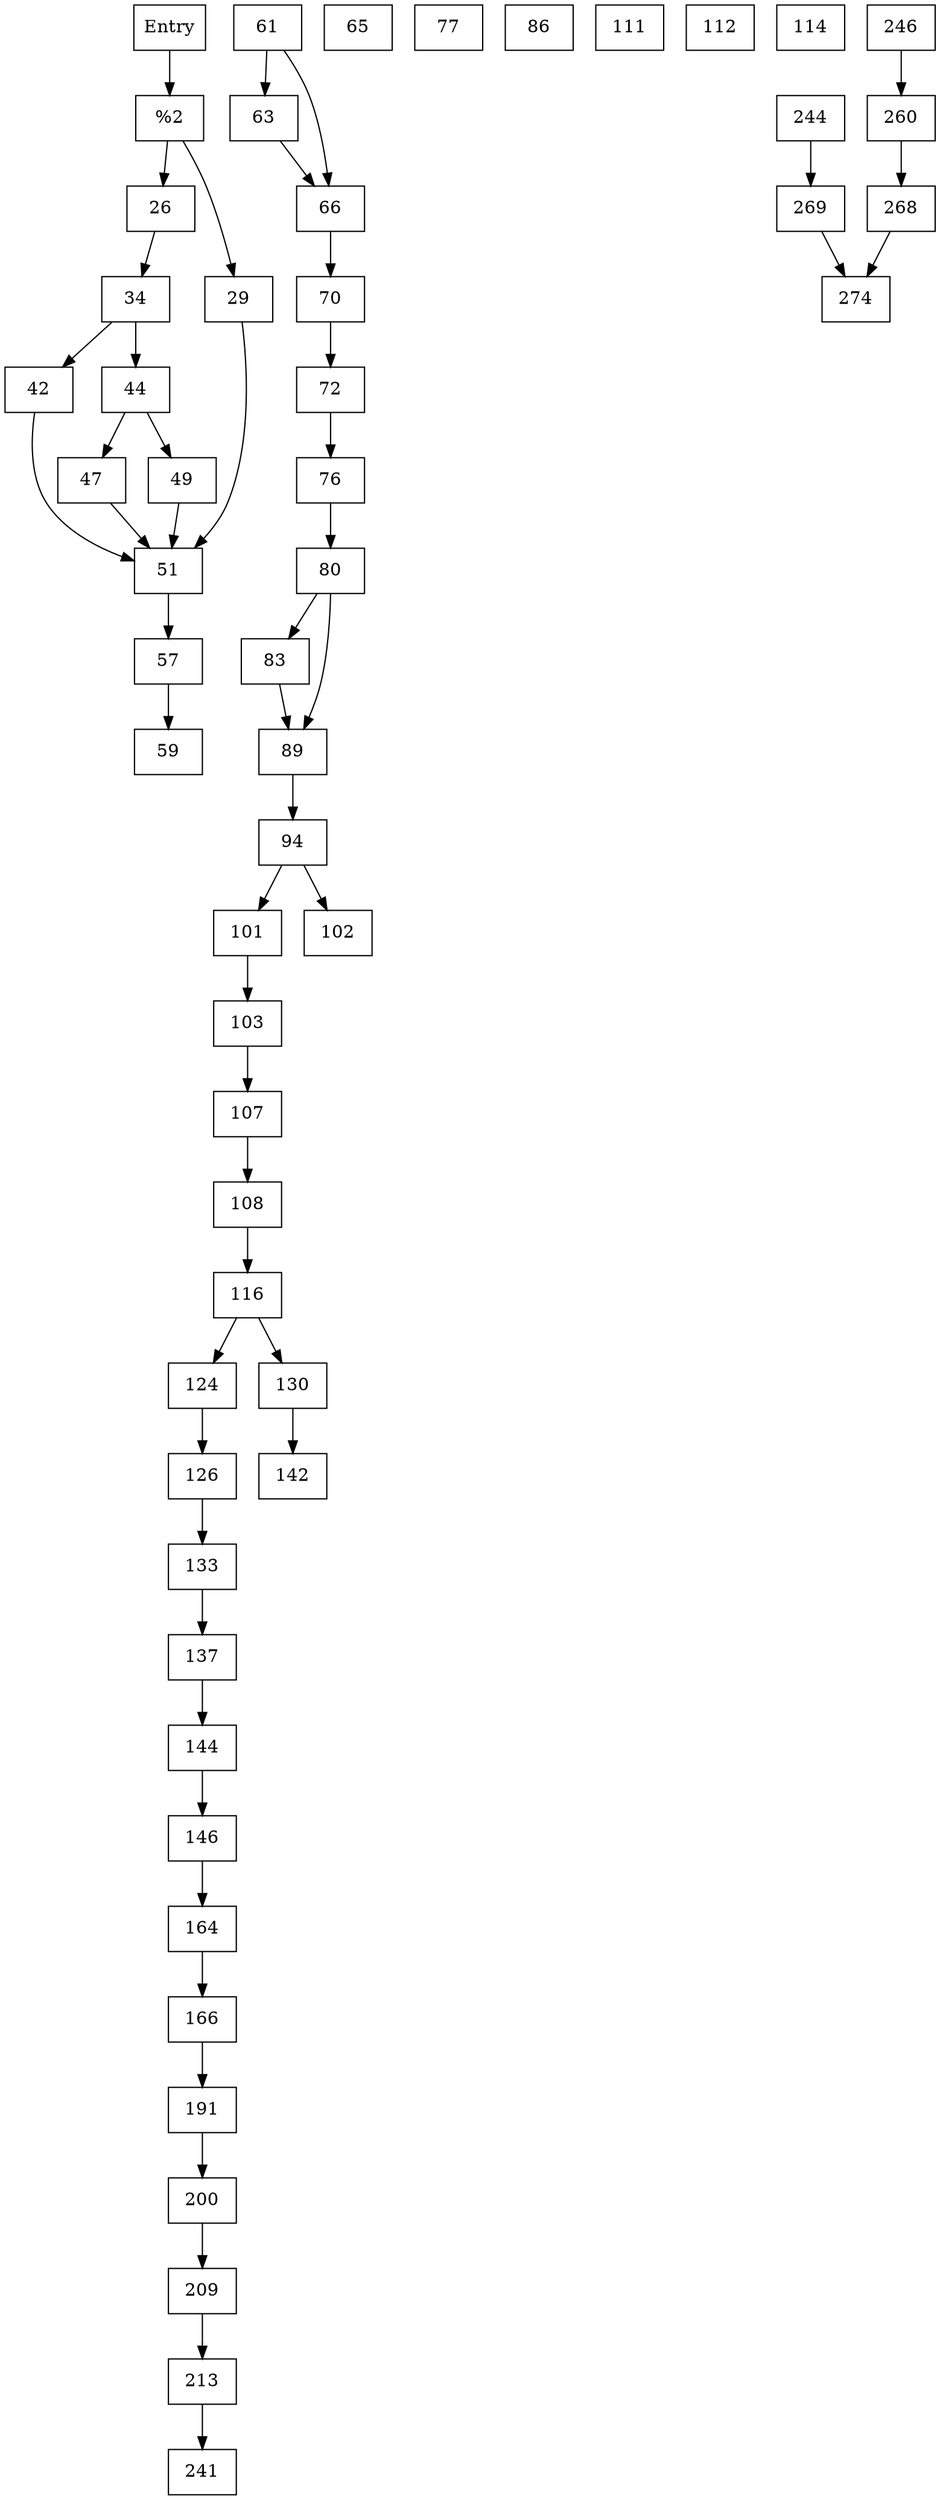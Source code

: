 digraph CFG {
    rankdir=TB;

    // Nodes
    node [shape=box];
    entry [label="Entry"];
    block_2 [label="%2"];
    block_26 [label="26"];
    block_29 [label="29"];
    block_34 [label="34"];
    block_42 [label="42"];
    block_44 [label="44"];
    block_47 [label="47"];
    block_49 [label="49"];
    block_51 [label="51"];
    block_57 [label="57"];
    block_59 [label="59"];
    block_61 [label="61"];
    block_63 [label="63"];
    block_65 [label="65"];
    block_66 [label="66"];
    block_70 [label="70"];
    block_72 [label="72"];
    block_76 [label="76"];
    block_77 [label="77"];
    block_80 [label="80"];
    block_83 [label="83"];
    block_86 [label="86"];
    block_89 [label="89"];
    block_94 [label="94"];
    block_101 [label="101"];
    block_102 [label="102"];
    block_103 [label="103"];
    block_107 [label="107"];
    block_108 [label="108"];
    block_111 [label="111"];
    block_112 [label="112"];
    block_114 [label="114"];
    block_116 [label="116"];
    block_124 [label="124"];
    block_126 [label="126"];
    block_130 [label="130"];
    block_133 [label="133"];
    block_137 [label="137"];
    block_142 [label="142"];
    block_144 [label="144"];
    block_146 [label="146"];
    block_164 [label="164"];
    block_166 [label="166"];
    block_191 [label="191"];
    block_200 [label="200"];
    block_209 [label="209"];
    block_213 [label="213"];
    block_241 [label="241"];
    block_244 [label="244"];
    block_246 [label="246"];
    block_260 [label="260"];
    block_268 [label="268"];
    block_269 [label="269"];
    block_274 [label="274"];

    // Edges
    entry -> block_2;
    block_2 -> block_26;
    block_2 -> block_29;
    block_26 -> block_34;
    block_29 -> block_51;
    block_34 -> block_42;
    block_34 -> block_44;
    block_42 -> block_51;
    block_44 -> block_47;
    block_44 -> block_49;
    block_47 -> block_51;
    block_49 -> block_51;
    block_51 -> block_57;
    block_57 -> block_59;
    block_61 -> block_63;
    block_61 -> block_66;
    block_63 -> block_66;
    block_66 -> block_70;
    block_70 -> block_72;
    block_72 -> block_76;
    block_76 -> block_80;
    block_80 -> block_89;
    block_80 -> block_83;
    block_83 -> block_89;
    block_89 -> block_94;
    block_94 -> block_101;
    block_94 -> block_102;
    block_101 -> block_103;
    block_103 -> block_107;
    block_107 -> block_108;
    block_108 -> block_116;
    block_116 -> block_124;
    block_116 -> block_130;
    block_124 -> block_126;
    block_126 -> block_133;
    block_130 -> block_142;
    block_133 -> block_137;
    block_137 -> block_144;
    block_144 -> block_146;
    block_146 -> block_164;
    block_164 -> block_166;
    block_166 -> block_191;
    block_191 -> block_200;
    block_200 -> block_209;
    block_209 -> block_213;
    block_213 -> block_241;
    block_244 -> block_269;
    block_246 -> block_260;
    block_260 -> block_268;
    block_268 -> block_274;
    block_269 -> block_274;
}